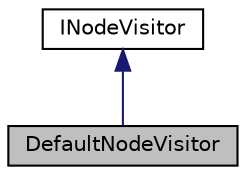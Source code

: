 digraph "DefaultNodeVisitor"
{
 // LATEX_PDF_SIZE
  edge [fontname="Helvetica",fontsize="10",labelfontname="Helvetica",labelfontsize="10"];
  node [fontname="Helvetica",fontsize="10",shape=record];
  Node1 [label="DefaultNodeVisitor",height=0.2,width=0.4,color="black", fillcolor="grey75", style="filled", fontcolor="black",tooltip="Default visitor implementation."];
  Node2 -> Node1 [dir="back",color="midnightblue",fontsize="10",style="solid",fontname="Helvetica"];
  Node2 [label="INodeVisitor",height=0.2,width=0.4,color="black", fillcolor="white", style="filled",URL="$classarm__compute_1_1graph_1_1_i_node_visitor.xhtml",tooltip="Node visitor interface."];
}

